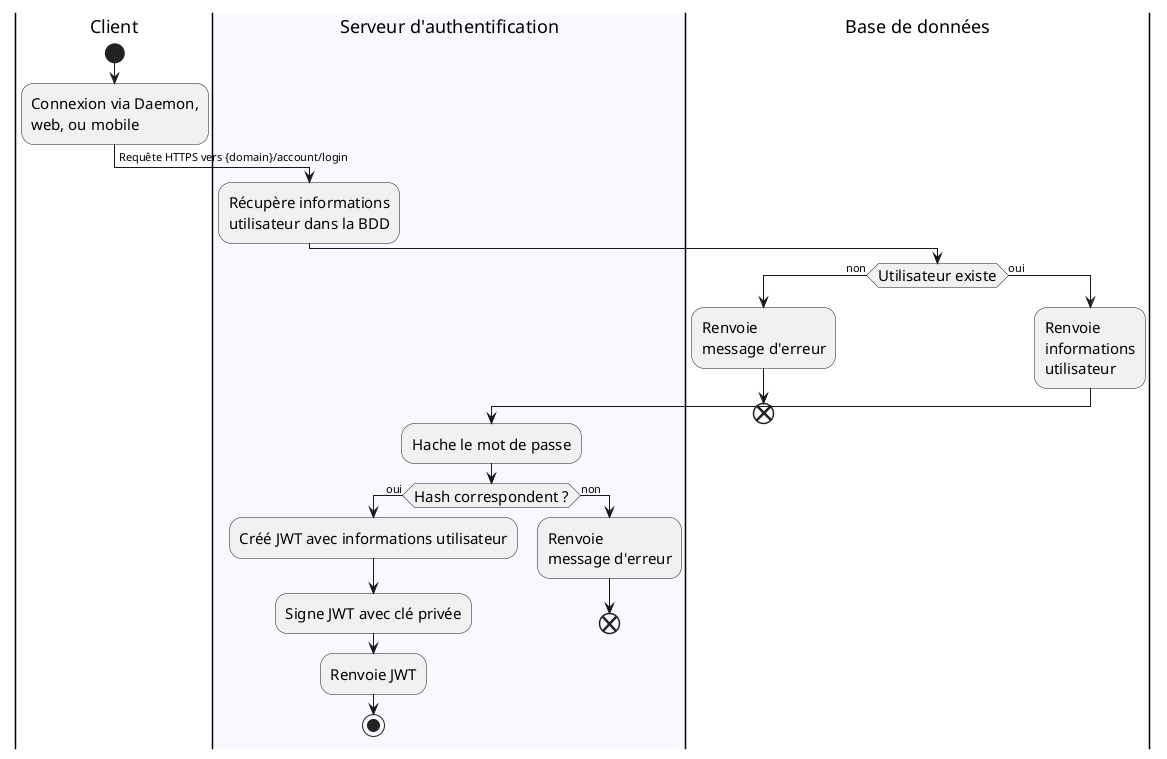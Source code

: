@startuml
skinparam ActivityFontSize 15

|Client|

start
:Connexion via Daemon,\nweb, ou mobile;
-> Requête HTTPS vers {domain}/account/login;

|#GhostWhite|Serveur d'authentification|
  :Récupère informations\nutilisateur dans la BDD;
  |Base de données|
  if (Utilisateur existe) then (non)
    :Renvoie\nmessage d'erreur;
    end
  else (oui)

    |Base de données|
    :Renvoie\ninformations\nutilisateur;

    |Serveur d'authentification|
    :Hache le mot de passe;

    if (Hash correspondent ?) then (oui)
      :Créé JWT avec informations utilisateur;
      :Signe JWT avec clé privée;
      :Renvoie JWT;
      stop
    else (non)
      :Renvoie\nmessage d'erreur;
      end    
  endif
@enduml
